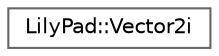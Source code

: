 digraph "Graphical Class Hierarchy"
{
 // LATEX_PDF_SIZE
  bgcolor="transparent";
  edge [fontname=Helvetica,fontsize=10,labelfontname=Helvetica,labelfontsize=10];
  node [fontname=Helvetica,fontsize=10,shape=box,height=0.2,width=0.4];
  rankdir="LR";
  Node0 [id="Node000000",label="LilyPad::Vector2i",height=0.2,width=0.4,color="grey40", fillcolor="white", style="filled",URL="$structLilyPad_1_1Vector2i.html",tooltip=" "];
}
